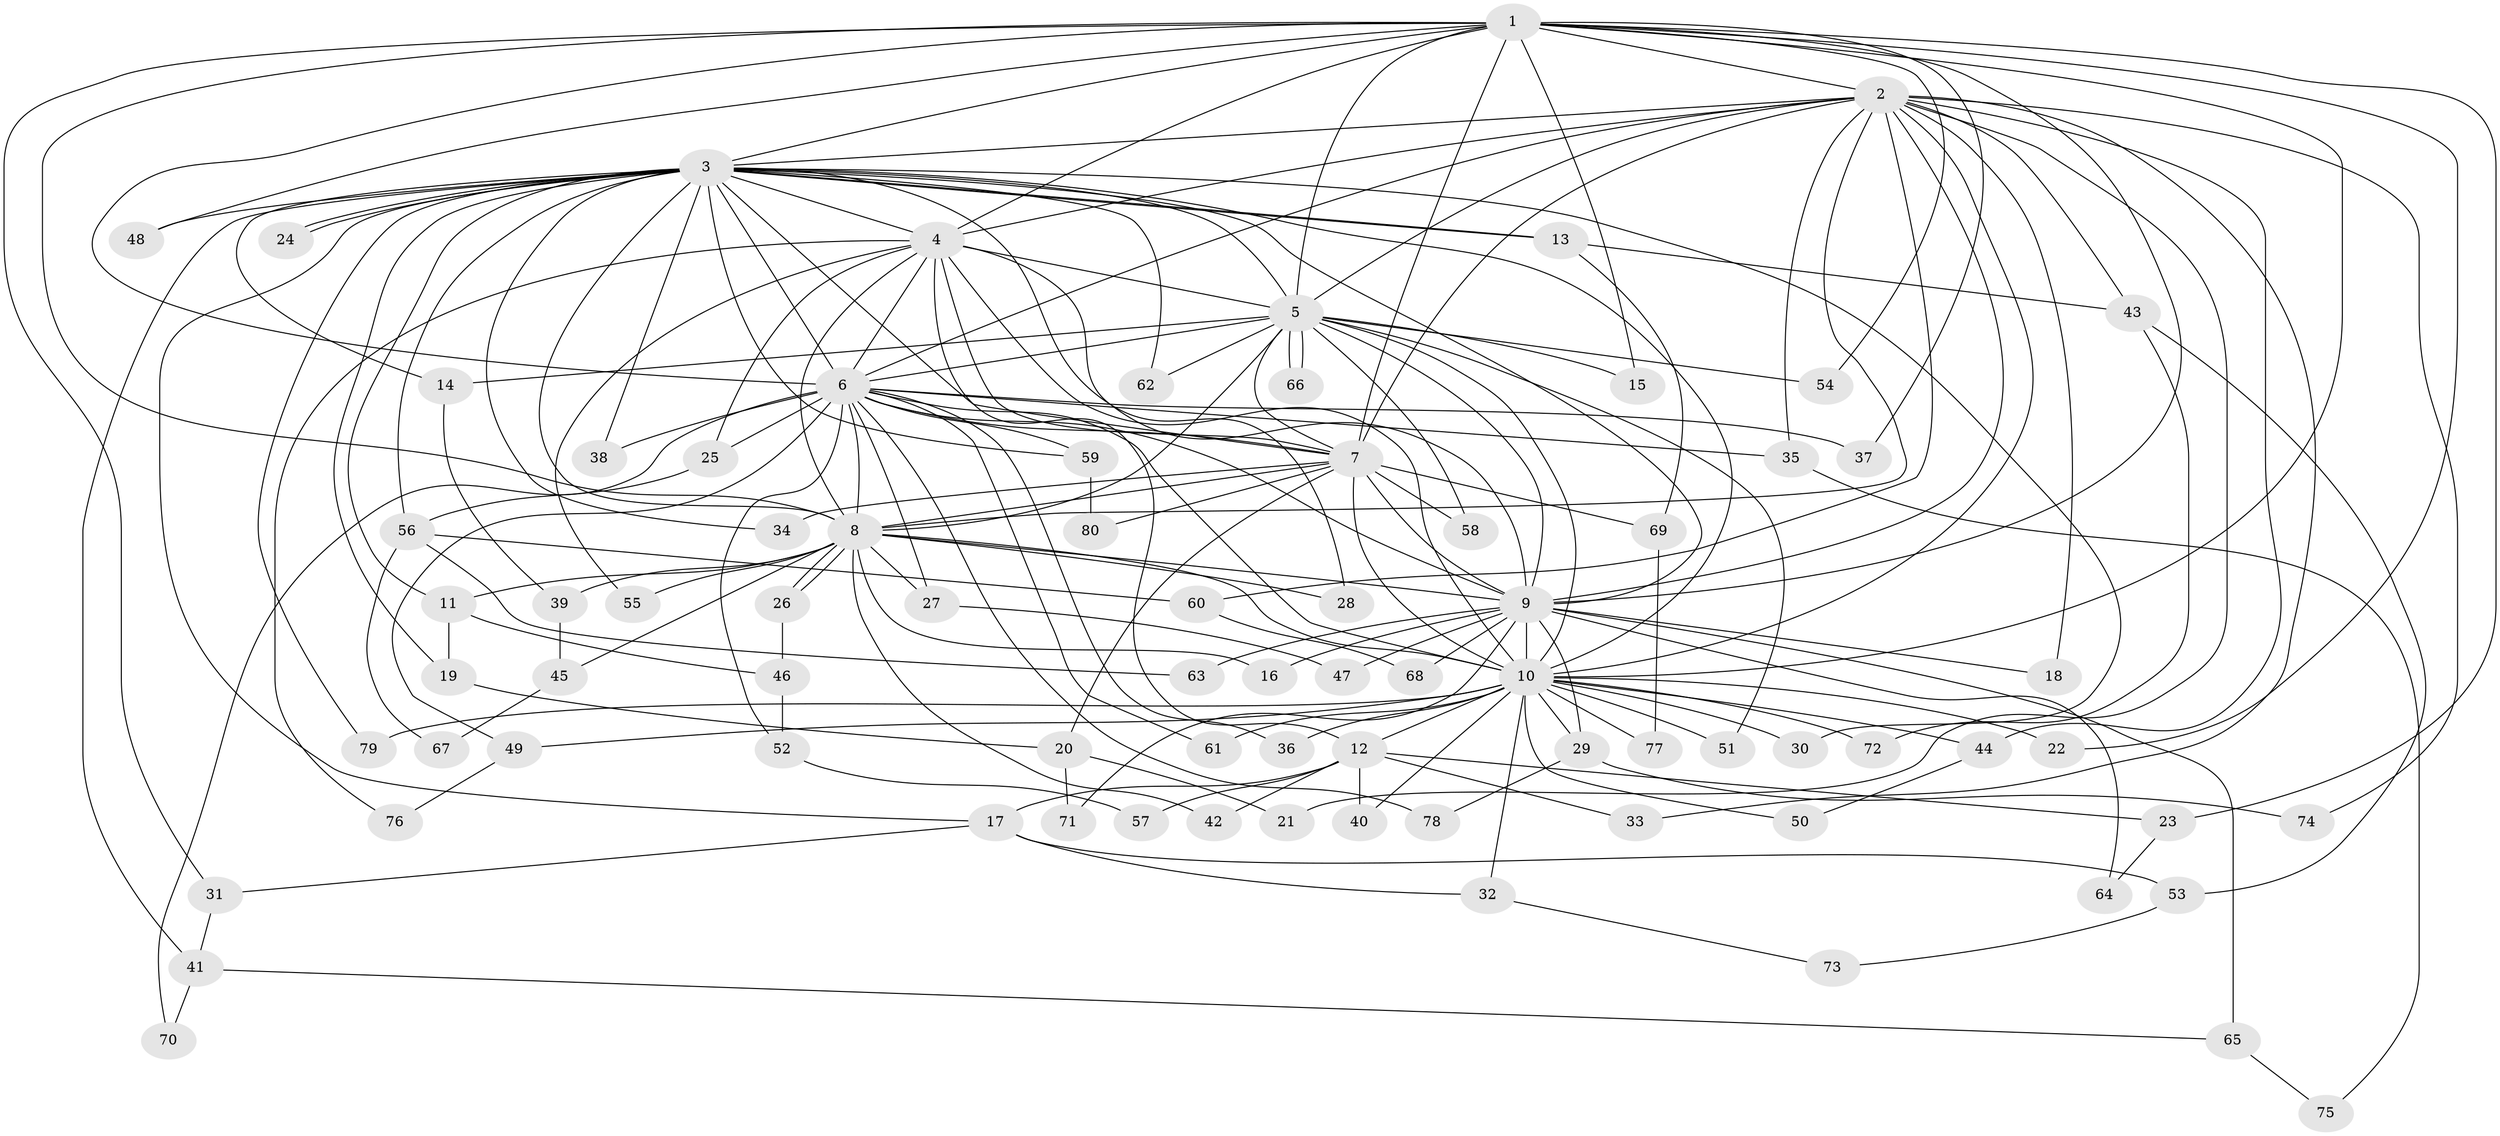 // coarse degree distribution, {11: 0.041666666666666664, 16: 0.041666666666666664, 4: 0.08333333333333333, 19: 0.041666666666666664, 5: 0.08333333333333333, 6: 0.041666666666666664, 2: 0.3333333333333333, 3: 0.2916666666666667, 1: 0.041666666666666664}
// Generated by graph-tools (version 1.1) at 2025/17/03/04/25 18:17:43]
// undirected, 80 vertices, 185 edges
graph export_dot {
graph [start="1"]
  node [color=gray90,style=filled];
  1;
  2;
  3;
  4;
  5;
  6;
  7;
  8;
  9;
  10;
  11;
  12;
  13;
  14;
  15;
  16;
  17;
  18;
  19;
  20;
  21;
  22;
  23;
  24;
  25;
  26;
  27;
  28;
  29;
  30;
  31;
  32;
  33;
  34;
  35;
  36;
  37;
  38;
  39;
  40;
  41;
  42;
  43;
  44;
  45;
  46;
  47;
  48;
  49;
  50;
  51;
  52;
  53;
  54;
  55;
  56;
  57;
  58;
  59;
  60;
  61;
  62;
  63;
  64;
  65;
  66;
  67;
  68;
  69;
  70;
  71;
  72;
  73;
  74;
  75;
  76;
  77;
  78;
  79;
  80;
  1 -- 2;
  1 -- 3;
  1 -- 4;
  1 -- 5;
  1 -- 6;
  1 -- 7;
  1 -- 8;
  1 -- 9;
  1 -- 10;
  1 -- 15;
  1 -- 22;
  1 -- 23;
  1 -- 31;
  1 -- 37;
  1 -- 48;
  1 -- 54;
  2 -- 3;
  2 -- 4;
  2 -- 5;
  2 -- 6;
  2 -- 7;
  2 -- 8;
  2 -- 9;
  2 -- 10;
  2 -- 18;
  2 -- 21;
  2 -- 33;
  2 -- 35;
  2 -- 43;
  2 -- 44;
  2 -- 60;
  2 -- 74;
  3 -- 4;
  3 -- 5;
  3 -- 6;
  3 -- 7;
  3 -- 8;
  3 -- 9;
  3 -- 10;
  3 -- 11;
  3 -- 13;
  3 -- 13;
  3 -- 14;
  3 -- 17;
  3 -- 19;
  3 -- 24;
  3 -- 24;
  3 -- 28;
  3 -- 30;
  3 -- 34;
  3 -- 38;
  3 -- 41;
  3 -- 48;
  3 -- 56;
  3 -- 59;
  3 -- 62;
  3 -- 79;
  4 -- 5;
  4 -- 6;
  4 -- 7;
  4 -- 8;
  4 -- 9;
  4 -- 10;
  4 -- 12;
  4 -- 25;
  4 -- 55;
  4 -- 76;
  5 -- 6;
  5 -- 7;
  5 -- 8;
  5 -- 9;
  5 -- 10;
  5 -- 14;
  5 -- 15;
  5 -- 51;
  5 -- 54;
  5 -- 58;
  5 -- 62;
  5 -- 66;
  5 -- 66;
  6 -- 7;
  6 -- 8;
  6 -- 9;
  6 -- 10;
  6 -- 25;
  6 -- 27;
  6 -- 35;
  6 -- 36;
  6 -- 37;
  6 -- 38;
  6 -- 49;
  6 -- 52;
  6 -- 59;
  6 -- 61;
  6 -- 70;
  6 -- 78;
  7 -- 8;
  7 -- 9;
  7 -- 10;
  7 -- 20;
  7 -- 34;
  7 -- 58;
  7 -- 69;
  7 -- 80;
  8 -- 9;
  8 -- 10;
  8 -- 11;
  8 -- 16;
  8 -- 26;
  8 -- 26;
  8 -- 27;
  8 -- 28;
  8 -- 39;
  8 -- 42;
  8 -- 45;
  8 -- 55;
  9 -- 10;
  9 -- 16;
  9 -- 18;
  9 -- 29;
  9 -- 47;
  9 -- 63;
  9 -- 64;
  9 -- 65;
  9 -- 68;
  9 -- 71;
  10 -- 12;
  10 -- 22;
  10 -- 29;
  10 -- 30;
  10 -- 32;
  10 -- 36;
  10 -- 40;
  10 -- 44;
  10 -- 49;
  10 -- 50;
  10 -- 51;
  10 -- 61;
  10 -- 72;
  10 -- 77;
  10 -- 79;
  11 -- 19;
  11 -- 46;
  12 -- 17;
  12 -- 23;
  12 -- 33;
  12 -- 40;
  12 -- 42;
  12 -- 57;
  13 -- 43;
  13 -- 69;
  14 -- 39;
  17 -- 31;
  17 -- 32;
  17 -- 53;
  19 -- 20;
  20 -- 21;
  20 -- 71;
  23 -- 64;
  25 -- 56;
  26 -- 46;
  27 -- 47;
  29 -- 74;
  29 -- 78;
  31 -- 41;
  32 -- 73;
  35 -- 75;
  39 -- 45;
  41 -- 65;
  41 -- 70;
  43 -- 53;
  43 -- 72;
  44 -- 50;
  45 -- 67;
  46 -- 52;
  49 -- 76;
  52 -- 57;
  53 -- 73;
  56 -- 60;
  56 -- 63;
  56 -- 67;
  59 -- 80;
  60 -- 68;
  65 -- 75;
  69 -- 77;
}
